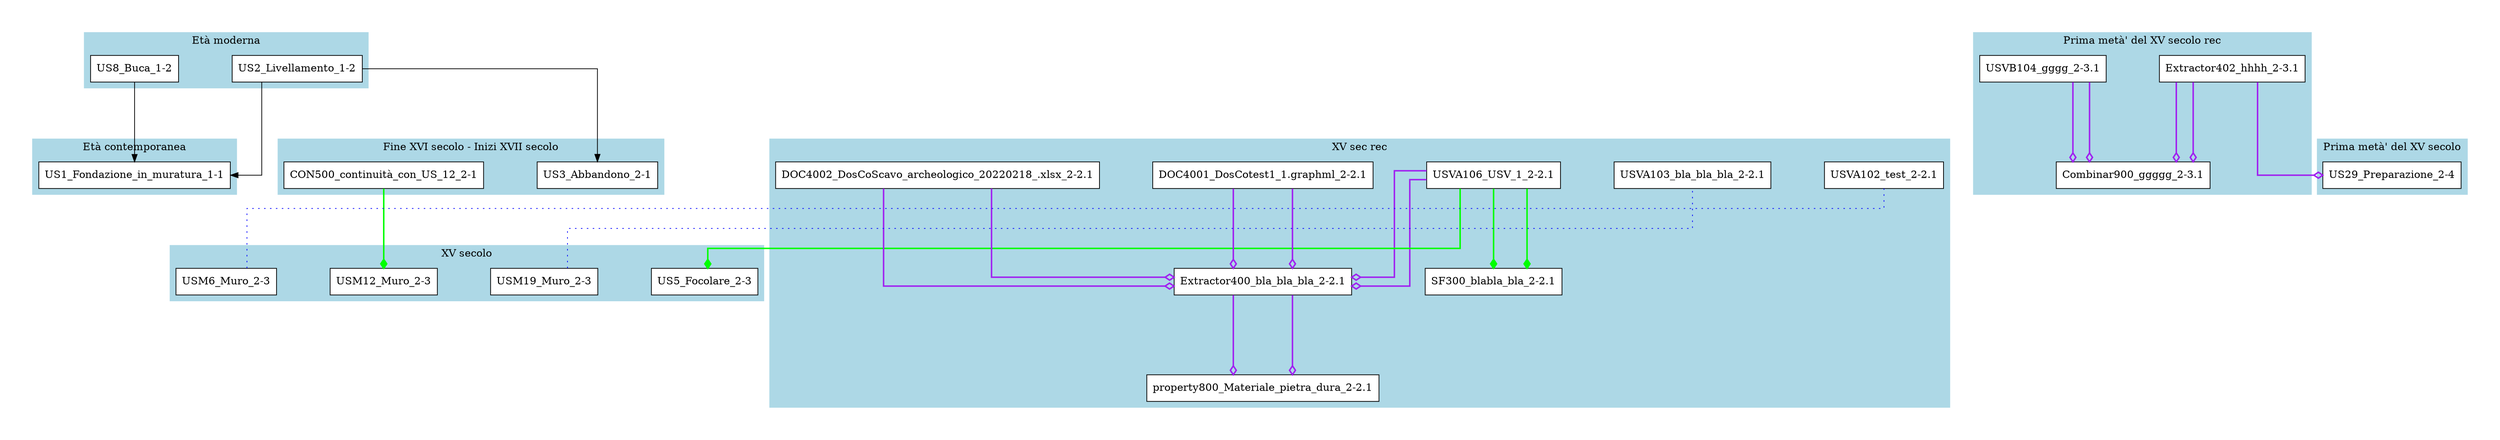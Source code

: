 digraph {
	graph [bb="0,0,3219,524.5",
		compound=true,
		dpi=150,
		nodesep=1,
		pad=0.5,
		rankdir=TB,
		ranksep=1.5,
		splines=ortho
	];
	node [label="\N"];
	subgraph cluster_datazione_1 {
		graph [bb="8,296,232,372.5",
			color=lightblue,
			label="Età contemporanea",
			lheight=0.23,
			lp="120,360.25",
			lwidth=1.46,
			rank=same,
			style=filled
		];
		"US1_Fondazione_in_muratura_1-1"	[fillcolor=white,
			height=0.5,
			label="US1_Fondazione_in_muratura_1-1",
			pos="120,322",
			shape=box,
			style=filled,
			width=2.8889];
	}
	subgraph cluster_datazione_2 {
		graph [bb="62,440,394,516.5",
			color=lightblue,
			label="Età moderna",
			lheight=0.23,
			lp="228,504.25",
			lwidth=0.97,
			rank=same,
			style=filled
		];
		"US2_Livellamento_1-2"	[fillcolor=white,
			height=0.5,
			label="US2_Livellamento_1-2",
			pos="314,466",
			shape=box,
			style=filled,
			width=2.0035];
		"US8_Buca_1-2"	[fillcolor=white,
			height=0.5,
			label="US8_Buca_1-2",
			pos="120,466",
			shape=box,
			style=filled,
			width=1.3785];
	}
	subgraph cluster_datazione_3 {
		graph [bb="288,296,731,372.5",
			color=lightblue,
			label="Fine XVI secolo - Inizi XVII secolo",
			lheight=0.23,
			lp="509.5,360.25",
			lwidth=2.74,
			rank=same,
			style=filled
		];
		"US3_Abbandono_2-1"	[fillcolor=white,
			height=0.5,
			label="US3_Abbandono_2-1",
			pos="363,322",
			shape=box,
			style=filled,
			width=1.8681];
		"CON500_continuità_con_US_12_2-1"	[fillcolor=white,
			height=0.5,
			label="CON500_continuità_con_US_12_2-1",
			pos="613,322",
			shape=box,
			style=filled,
			width=3.066];
	}
	subgraph cluster_datazione_4 {
		graph [bb="1262,8,2622,372.5",
			color=lightblue,
			label="XV sec rec",
			lheight=0.23,
			lp="1942,360.25",
			lwidth=0.83,
			rank=same,
			style=filled
		];
		"USVA102_test_2-2.1"	[fillcolor=white,
			height=0.5,
			label="USVA102_test_2-2.1",
			pos="1336,322",
			shape=box,
			style=filled,
			width=1.8368];
		"USVA103_bla_bla_bla_2-2.1"	[fillcolor=white,
			height=0.5,
			label="USVA103_bla_bla_bla_2-2.1",
			pos="1562,322",
			shape=box,
			style=filled,
			width=2.4514];
		"USVA106_USV_1_2-2.1"	[fillcolor=white,
			height=0.5,
			label="USVA106_USV_1_2-2.1",
			pos="1799,322",
			shape=box,
			style=filled,
			width=2.1389];
		"SF300_blabla_bla_2-2.1"	[fillcolor=white,
			height=0.5,
			label="SF300_blabla_bla_2-2.1",
			pos="1799,178",
			shape=box,
			style=filled,
			width=2.0764];
		"USVA106_USV_1_2-2.1" -> "SF300_blabla_bla_2-2.1"	[arrowhead=diamond,
			color=green,
			pos="e,1823.9,196.09 1823.9,303.76 1823.9,303.76 1823.9,209.14 1823.9,209.14",
			style=bold];
		"Extractor400_bla_bla_bla_2-2.1"	[fillcolor=white,
			height=0.5,
			label="Extractor400_bla_bla_bla_2-2.1",
			pos="2068,178",
			shape=box,
			style=filled,
			width=2.6597];
		"USVA106_USV_1_2-2.1" -> "Extractor400_bla_bla_bla_2-2.1"	[arrowhead=odiamond,
			color=purple,
			pos="e,1972,178 1876.4,322 1895.6,322 1910.8,322 1910.8,322 1910.8,322 1910.8,178 1910.8,178 1910.8,178 1959,178 1959,178",
			style=bold];
		"property800_Materiale_pietra_dura_2-2.1"	[fillcolor=white,
			height=0.5,
			label="property800_Materiale_pietra_dura_2-2.1",
			pos="2068,34",
			shape=box,
			style=filled,
			width=3.3993];
		"Extractor400_bla_bla_bla_2-2.1" -> "property800_Materiale_pietra_dura_2-2.1"	[arrowhead=odiamond,
			color=purple,
			pos="e,2068,52.09 2068,159.76 2068,159.76 2068,65.142 2068,65.142",
			style=bold];
		"DOC4001_DosCo\test1_1.graphml_2-2.1"	[fillcolor=white,
			height=0.5,
			label="DOC4001_DosCo\test1_1.graphml_2-2.1",
			pos="2068,322",
			shape=box,
			style=filled,
			width=3.3264];
		"DOC4001_DosCo\test1_1.graphml_2-2.1" -> "Extractor400_bla_bla_bla_2-2.1"	[arrowhead=odiamond,
			color=purple,
			pos="e,2068,196.09 2068,303.76 2068,303.76 2068,209.14 2068,209.14",
			style=bold];
		"DOC4002_DosCo\Scavo_archeologico_20220218_.xlsx_2-2.1"	[fillcolor=white,
			height=0.5,
			label="DOC4002_DosCo\Scavo_archeologico_20220218_.xlsx_2-2.1",
			pos="2437,322",
			shape=box,
			style=filled,
			width=4.9201];
		"DOC4002_DosCo\Scavo_archeologico_20220218_.xlsx_2-2.1" -> "Extractor400_bla_bla_bla_2-2.1"	[arrowhead=odiamond,
			color=purple,
			pos="e,2164,178 2437,303.76 2437,265.01 2437,178 2437,178 2437,178 2177,178 2177,178",
			style=bold];
	}
	subgraph cluster_datazione_5 {
		graph [bb="544,152,1254,228.5",
			color=lightblue,
			label="XV secolo",
			lheight=0.23,
			lp="899,216.25",
			lwidth=0.79,
			rank=same,
			style=filled
		];
		"USM12_Muro_2-3"	[fillcolor=white,
			height=0.5,
			label="USM12_Muro_2-3",
			pos="613,178",
			shape=box,
			style=filled,
			width=1.691];
		"USM19_Muro_2-3"	[fillcolor=white,
			height=0.5,
			label="USM19_Muro_2-3",
			pos="807,178",
			shape=box,
			style=filled,
			width=1.691];
		"US5_Focolare_2-3"	[fillcolor=white,
			height=0.5,
			label="US5_Focolare_2-3",
			pos="999,178",
			shape=box,
			style=filled,
			width=1.6493];
		"USM6_Muro_2-3"	[fillcolor=white,
			height=0.5,
			label="USM6_Muro_2-3",
			pos="1188,178",
			shape=box,
			style=filled,
			width=1.5972];
	}
	subgraph cluster_datazione_6 {
		graph [bb="2654,296,3039,516.5",
			color=lightblue,
			label="Prima metà' del XV secolo rec",
			lheight=0.23,
			lp="2846.5,504.25",
			lwidth=2.32,
			rank=same,
			style=filled
		];
		"USVB104_gggg_2-3.1"	[fillcolor=white,
			height=0.5,
			label="USVB104_gggg_2-3.1",
			pos="2733,466",
			shape=box,
			style=filled,
			width=1.9618];
		"Combinar900_ggggg_2-3.1"	[fillcolor=white,
			height=0.5,
			label="Combinar900_ggggg_2-3.1",
			pos="2834,322",
			shape=box,
			style=filled,
			width=2.316];
		"USVB104_gggg_2-3.1" -> "Combinar900_ggggg_2-3.1"	[arrowhead=odiamond,
			color=purple,
			pos="e,2777.1,340.09 2777.1,447.76 2777.1,447.76 2777.1,353.14 2777.1,353.14",
			style=bold];
		"Extractor402_hhhh_2-3.1"	[fillcolor=white,
			height=0.5,
			label="Extractor402_hhhh_2-3.1",
			pos="2953,466",
			shape=box,
			style=filled,
			width=2.1597];
		"Extractor402_hhhh_2-3.1" -> "Combinar900_ggggg_2-3.1"	[arrowhead=odiamond,
			color=purple,
			pos="e,2896.3,340.09 2896.3,447.76 2896.3,447.76 2896.3,353.14 2896.3,353.14",
			style=bold];
	}
	subgraph cluster_datazione_7 {
		graph [bb="3047,296,3211,372.5",
			color=lightblue,
			label="Prima metà' del XV secolo",
			lheight=0.23,
			lp="3129,360.25",
			lwidth=2.04,
			rank=same,
			style=filled
		];
		"US29_Preparazione_2-4"	[fillcolor=white,
			height=0.5,
			label="US29_Preparazione_2-4",
			pos="3129,322",
			shape=box,
			style=filled,
			width=2.066];
	}
	subgraph main {
		edge [arrowhead=normal,
			color=black,
			style=solid
		];
		"US1_Fondazione_in_muratura_1-1";
		"US2_Livellamento_1-2";
		"US2_Livellamento_1-2" -> "US1_Fondazione_in_muratura_1-1"	[pos="e,224.16,322 268.81,447.76 268.81,409.01 268.81,322 268.81,322 268.81,322 235.68,322 235.68,322"];
		"US3_Abbandono_2-1";
		"US2_Livellamento_1-2" -> "US3_Abbandono_2-1"	[pos="e,340.94,340.09 340.94,447.76 340.94,447.76 340.94,351.6 340.94,351.6"];
		"US8_Buca_1-2";
		"US8_Buca_1-2" -> "US1_Fondazione_in_muratura_1-1"	[pos="e,120,340.09 120,447.76 120,447.76 120,351.6 120,351.6"];
	}
	subgraph main1 {
		edge [arrowhead=none,
			color=blue,
			constraint=False,
			style=dotted
		];
		"USVA102_test_2-2.1";
		"USVA103_bla_bla_bla_2-2.1";
		"USM19_Muro_2-3";
		"USM19_Muro_2-3" -> "USVA103_bla_bla_bla_2-2.1"	[pos="807,196.21 807,222.51 807,268 807,268 807,268 1562,268 1562,268 1562,268 1562,288.05 1562,303.72"];
		"USM6_Muro_2-3";
		"USM6_Muro_2-3" -> "USVA102_test_2-2.1"	[pos="1188,196.24 1188,234.99 1188,322 1188,322 1188,322 1230.4,322 1269.8,322"];
	}
	subgraph main3 {
		edge [arrowhead=diamond,
			color=green,
			style=bold
		];
		"CON500_continuità_con_US_12_2-1";
		"USM12_Muro_2-3";
		"CON500_continuità_con_US_12_2-1" -> "USM12_Muro_2-3"	[pos="e,613,196.09 613,303.76 613,303.76 613,209.14 613,209.14"];
		"USVA106_USV_1_2-2.1";
		"SF300_blabla_bla_2-2.1";
		"USVA106_USV_1_2-2.1" -> "SF300_blabla_bla_2-2.1";
		"US5_Focolare_2-3";
		"USVA106_USV_1_2-2.1" -> "US5_Focolare_2-3"	[pos="e,999,196.28 1774.1,303.79 1774.1,277.49 1774.1,232 1774.1,232 1774.1,232 999,232 999,232 999,232 999,209.33 999,209.33"];
	}
	subgraph main4 {
		edge [arrowhead=odiamond,
			color=purple,
			style=bold
		];
		"USVA106_USV_1_2-2.1";
		"Extractor400_bla_bla_bla_2-2.1";
		"USVA106_USV_1_2-2.1" -> "Extractor400_bla_bla_bla_2-2.1";
		"property800_Materiale_pietra_dura_2-2.1";
		"Extractor400_bla_bla_bla_2-2.1" -> "property800_Materiale_pietra_dura_2-2.1";
		"DOC4001_DosCo\test1_1.graphml_2-2.1";
		"DOC4001_DosCo\test1_1.graphml_2-2.1" -> "Extractor400_bla_bla_bla_2-2.1";
		"DOC4002_DosCo\Scavo_archeologico_20220218_.xlsx_2-2.1";
		"DOC4002_DosCo\Scavo_archeologico_20220218_.xlsx_2-2.1" -> "Extractor400_bla_bla_bla_2-2.1";
		"USVB104_gggg_2-3.1";
		"Combinar900_ggggg_2-3.1";
		"USVB104_gggg_2-3.1" -> "Combinar900_ggggg_2-3.1";
		"Extractor402_hhhh_2-3.1";
		"Extractor402_hhhh_2-3.1" -> "Combinar900_ggggg_2-3.1";
		"US29_Preparazione_2-4";
		"Extractor402_hhhh_2-3.1" -> "US29_Preparazione_2-4"	[pos="e,3054.3,322 2974.1,447.76 2974.1,409.01 2974.1,322 2974.1,322 2974.1,322 3041.2,322 3041.2,322"];
	}
}
